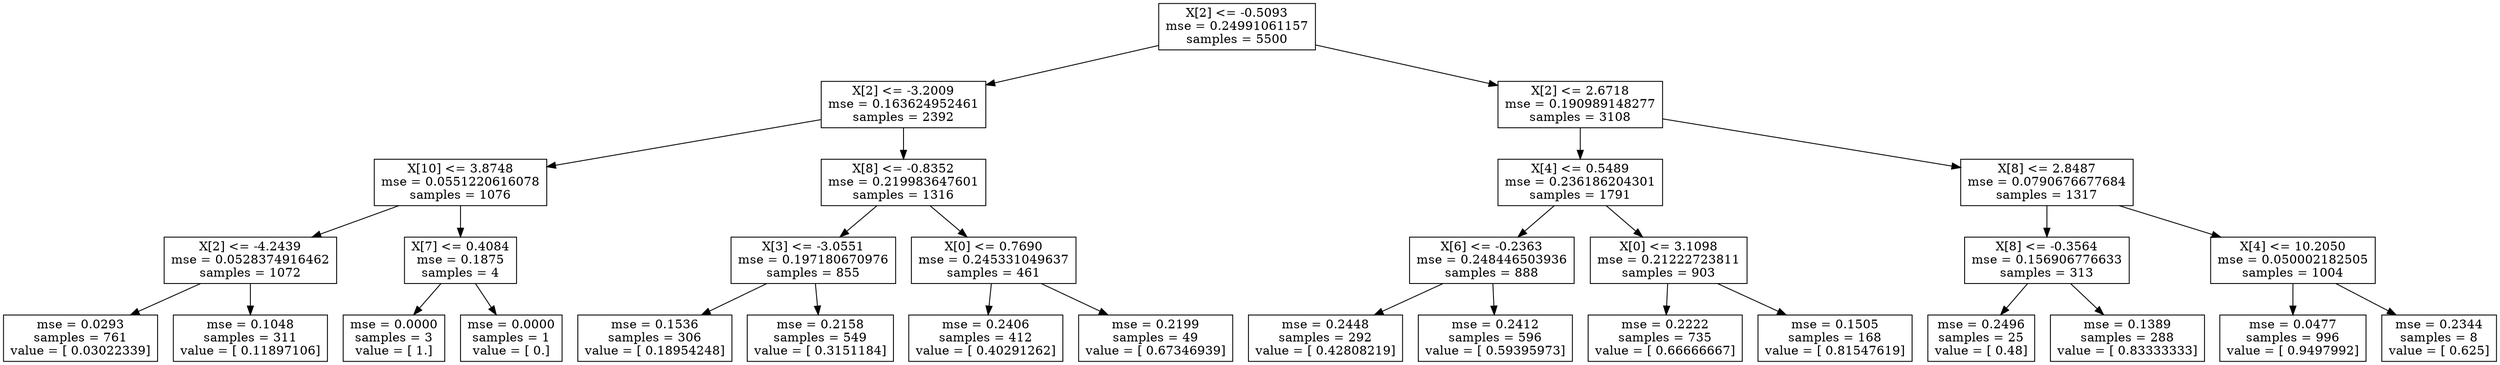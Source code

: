 digraph Tree {
0 [label="X[2] <= -0.5093\nmse = 0.24991061157\nsamples = 5500", shape="box"] ;
1 [label="X[2] <= -3.2009\nmse = 0.163624952461\nsamples = 2392", shape="box"] ;
0 -> 1 ;
2 [label="X[10] <= 3.8748\nmse = 0.0551220616078\nsamples = 1076", shape="box"] ;
1 -> 2 ;
3 [label="X[2] <= -4.2439\nmse = 0.0528374916462\nsamples = 1072", shape="box"] ;
2 -> 3 ;
4 [label="mse = 0.0293\nsamples = 761\nvalue = [ 0.03022339]", shape="box"] ;
3 -> 4 ;
5 [label="mse = 0.1048\nsamples = 311\nvalue = [ 0.11897106]", shape="box"] ;
3 -> 5 ;
6 [label="X[7] <= 0.4084\nmse = 0.1875\nsamples = 4", shape="box"] ;
2 -> 6 ;
7 [label="mse = 0.0000\nsamples = 3\nvalue = [ 1.]", shape="box"] ;
6 -> 7 ;
8 [label="mse = 0.0000\nsamples = 1\nvalue = [ 0.]", shape="box"] ;
6 -> 8 ;
9 [label="X[8] <= -0.8352\nmse = 0.219983647601\nsamples = 1316", shape="box"] ;
1 -> 9 ;
10 [label="X[3] <= -3.0551\nmse = 0.197180670976\nsamples = 855", shape="box"] ;
9 -> 10 ;
11 [label="mse = 0.1536\nsamples = 306\nvalue = [ 0.18954248]", shape="box"] ;
10 -> 11 ;
12 [label="mse = 0.2158\nsamples = 549\nvalue = [ 0.3151184]", shape="box"] ;
10 -> 12 ;
13 [label="X[0] <= 0.7690\nmse = 0.245331049637\nsamples = 461", shape="box"] ;
9 -> 13 ;
14 [label="mse = 0.2406\nsamples = 412\nvalue = [ 0.40291262]", shape="box"] ;
13 -> 14 ;
15 [label="mse = 0.2199\nsamples = 49\nvalue = [ 0.67346939]", shape="box"] ;
13 -> 15 ;
16 [label="X[2] <= 2.6718\nmse = 0.190989148277\nsamples = 3108", shape="box"] ;
0 -> 16 ;
17 [label="X[4] <= 0.5489\nmse = 0.236186204301\nsamples = 1791", shape="box"] ;
16 -> 17 ;
18 [label="X[6] <= -0.2363\nmse = 0.248446503936\nsamples = 888", shape="box"] ;
17 -> 18 ;
19 [label="mse = 0.2448\nsamples = 292\nvalue = [ 0.42808219]", shape="box"] ;
18 -> 19 ;
20 [label="mse = 0.2412\nsamples = 596\nvalue = [ 0.59395973]", shape="box"] ;
18 -> 20 ;
21 [label="X[0] <= 3.1098\nmse = 0.21222723811\nsamples = 903", shape="box"] ;
17 -> 21 ;
22 [label="mse = 0.2222\nsamples = 735\nvalue = [ 0.66666667]", shape="box"] ;
21 -> 22 ;
23 [label="mse = 0.1505\nsamples = 168\nvalue = [ 0.81547619]", shape="box"] ;
21 -> 23 ;
24 [label="X[8] <= 2.8487\nmse = 0.0790676677684\nsamples = 1317", shape="box"] ;
16 -> 24 ;
25 [label="X[8] <= -0.3564\nmse = 0.156906776633\nsamples = 313", shape="box"] ;
24 -> 25 ;
26 [label="mse = 0.2496\nsamples = 25\nvalue = [ 0.48]", shape="box"] ;
25 -> 26 ;
27 [label="mse = 0.1389\nsamples = 288\nvalue = [ 0.83333333]", shape="box"] ;
25 -> 27 ;
28 [label="X[4] <= 10.2050\nmse = 0.050002182505\nsamples = 1004", shape="box"] ;
24 -> 28 ;
29 [label="mse = 0.0477\nsamples = 996\nvalue = [ 0.9497992]", shape="box"] ;
28 -> 29 ;
30 [label="mse = 0.2344\nsamples = 8\nvalue = [ 0.625]", shape="box"] ;
28 -> 30 ;
}